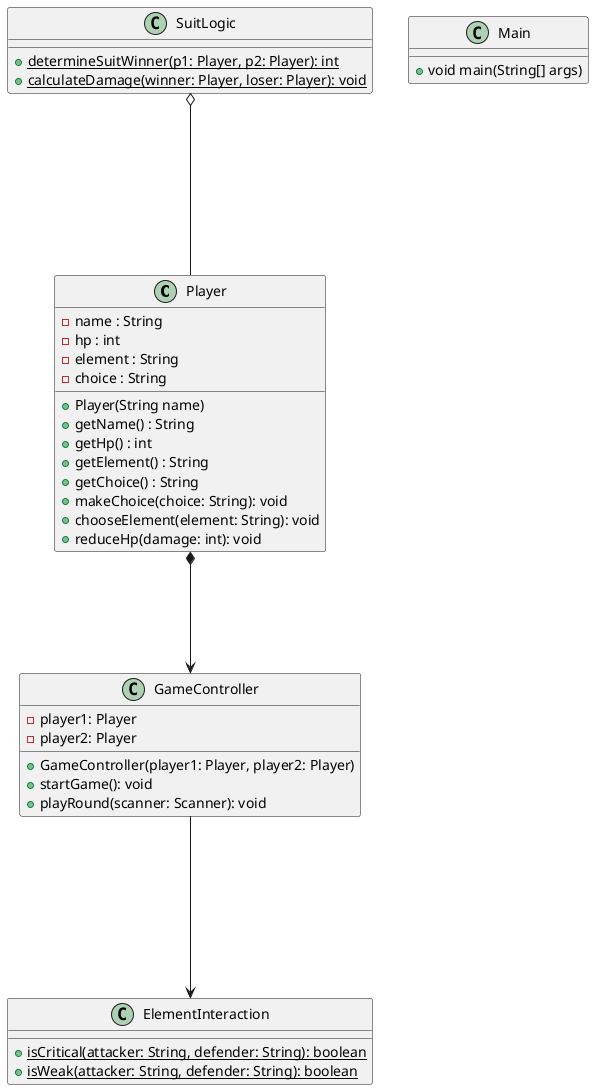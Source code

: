 @startuml

class Player {
    - name : String
    - hp : int
    - element : String
    - choice : String

    + Player(String name)
    + getName() : String
    + getHp() : int
    + getElement() : String
    + getChoice() : String
    + makeChoice(choice: String): void
    + chooseElement(element: String): void
    + reduceHp(damage: int): void
}

class ElementInteraction {
    + {static} isCritical(attacker: String, defender: String): boolean
    + {static} isWeak(attacker: String, defender: String): boolean
}

class GameController {
    - player1: Player
    - player2: Player

    + GameController(player1: Player, player2: Player)
    + startGame(): void
    + playRound(scanner: Scanner): void
}

class SuitLogic {
    + {static} determineSuitWinner(p1: Player, p2: Player): int
    + {static} calculateDamage(winner: Player, loser: Player): void
}

class Main { 
    + void main(String[] args)
}

Player *---> GameController
GameController ----> ElementInteraction
SuitLogic o---- Player

@enduml
